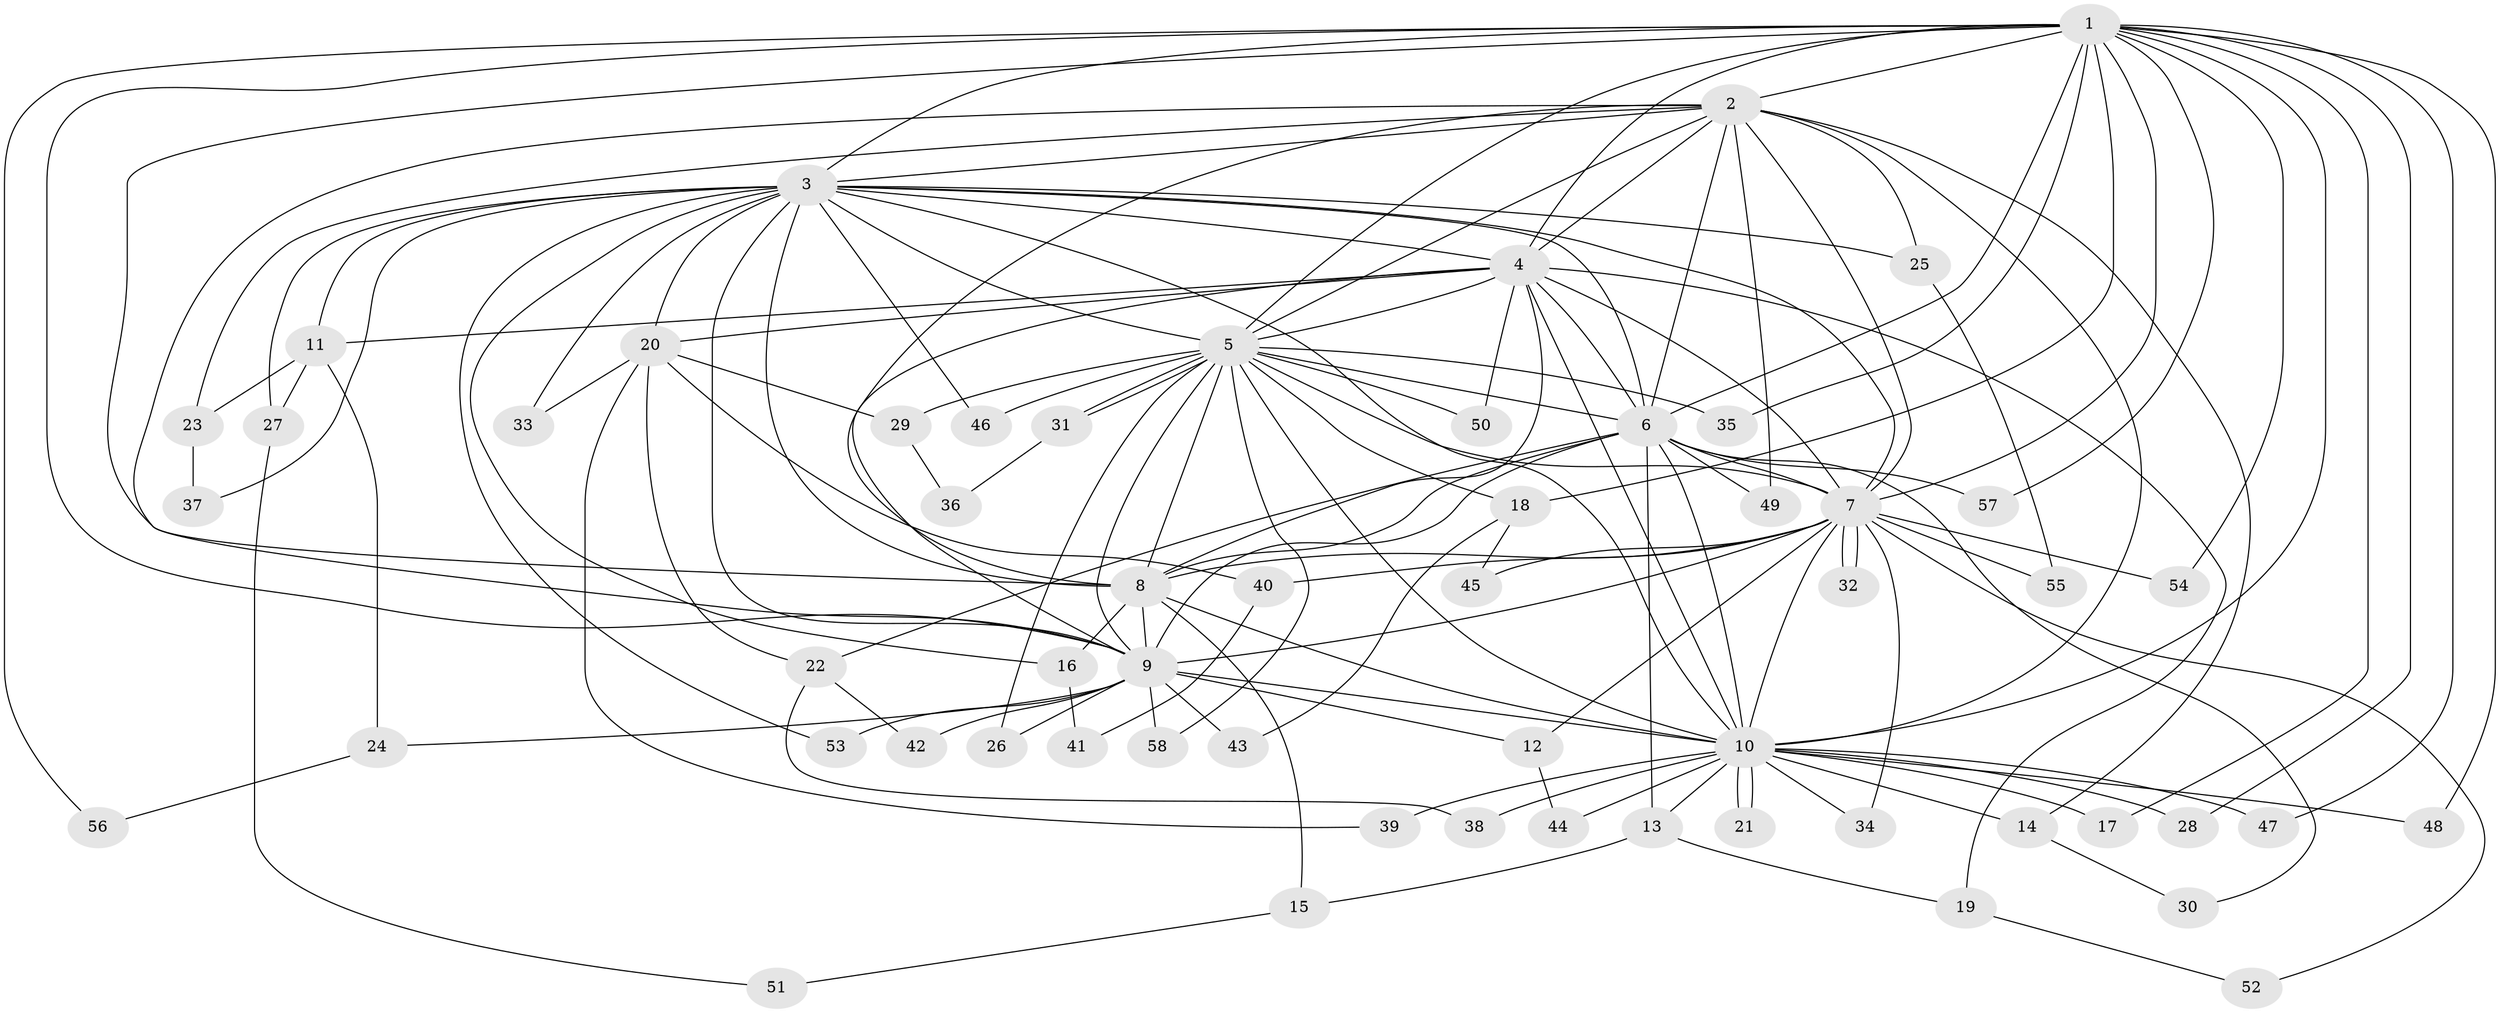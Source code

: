 // Generated by graph-tools (version 1.1) at 2025/25/03/09/25 03:25:38]
// undirected, 58 vertices, 141 edges
graph export_dot {
graph [start="1"]
  node [color=gray90,style=filled];
  1;
  2;
  3;
  4;
  5;
  6;
  7;
  8;
  9;
  10;
  11;
  12;
  13;
  14;
  15;
  16;
  17;
  18;
  19;
  20;
  21;
  22;
  23;
  24;
  25;
  26;
  27;
  28;
  29;
  30;
  31;
  32;
  33;
  34;
  35;
  36;
  37;
  38;
  39;
  40;
  41;
  42;
  43;
  44;
  45;
  46;
  47;
  48;
  49;
  50;
  51;
  52;
  53;
  54;
  55;
  56;
  57;
  58;
  1 -- 2;
  1 -- 3;
  1 -- 4;
  1 -- 5;
  1 -- 6;
  1 -- 7;
  1 -- 8;
  1 -- 9;
  1 -- 10;
  1 -- 17;
  1 -- 18;
  1 -- 28;
  1 -- 35;
  1 -- 47;
  1 -- 48;
  1 -- 54;
  1 -- 56;
  1 -- 57;
  2 -- 3;
  2 -- 4;
  2 -- 5;
  2 -- 6;
  2 -- 7;
  2 -- 8;
  2 -- 9;
  2 -- 10;
  2 -- 14;
  2 -- 23;
  2 -- 25;
  2 -- 49;
  3 -- 4;
  3 -- 5;
  3 -- 6;
  3 -- 7;
  3 -- 8;
  3 -- 9;
  3 -- 10;
  3 -- 11;
  3 -- 16;
  3 -- 20;
  3 -- 25;
  3 -- 27;
  3 -- 33;
  3 -- 37;
  3 -- 46;
  3 -- 53;
  4 -- 5;
  4 -- 6;
  4 -- 7;
  4 -- 8;
  4 -- 9;
  4 -- 10;
  4 -- 11;
  4 -- 19;
  4 -- 20;
  4 -- 50;
  5 -- 6;
  5 -- 7;
  5 -- 8;
  5 -- 9;
  5 -- 10;
  5 -- 18;
  5 -- 26;
  5 -- 29;
  5 -- 31;
  5 -- 31;
  5 -- 35;
  5 -- 46;
  5 -- 50;
  5 -- 58;
  6 -- 7;
  6 -- 8;
  6 -- 9;
  6 -- 10;
  6 -- 13;
  6 -- 22;
  6 -- 30;
  6 -- 49;
  6 -- 57;
  7 -- 8;
  7 -- 9;
  7 -- 10;
  7 -- 12;
  7 -- 32;
  7 -- 32;
  7 -- 34;
  7 -- 40;
  7 -- 45;
  7 -- 52;
  7 -- 54;
  7 -- 55;
  8 -- 9;
  8 -- 10;
  8 -- 15;
  8 -- 16;
  9 -- 10;
  9 -- 12;
  9 -- 24;
  9 -- 26;
  9 -- 42;
  9 -- 43;
  9 -- 53;
  9 -- 58;
  10 -- 13;
  10 -- 14;
  10 -- 17;
  10 -- 21;
  10 -- 21;
  10 -- 28;
  10 -- 34;
  10 -- 38;
  10 -- 39;
  10 -- 44;
  10 -- 47;
  10 -- 48;
  11 -- 23;
  11 -- 24;
  11 -- 27;
  12 -- 44;
  13 -- 15;
  13 -- 19;
  14 -- 30;
  15 -- 51;
  16 -- 41;
  18 -- 43;
  18 -- 45;
  19 -- 52;
  20 -- 22;
  20 -- 29;
  20 -- 33;
  20 -- 39;
  20 -- 40;
  22 -- 38;
  22 -- 42;
  23 -- 37;
  24 -- 56;
  25 -- 55;
  27 -- 51;
  29 -- 36;
  31 -- 36;
  40 -- 41;
}
